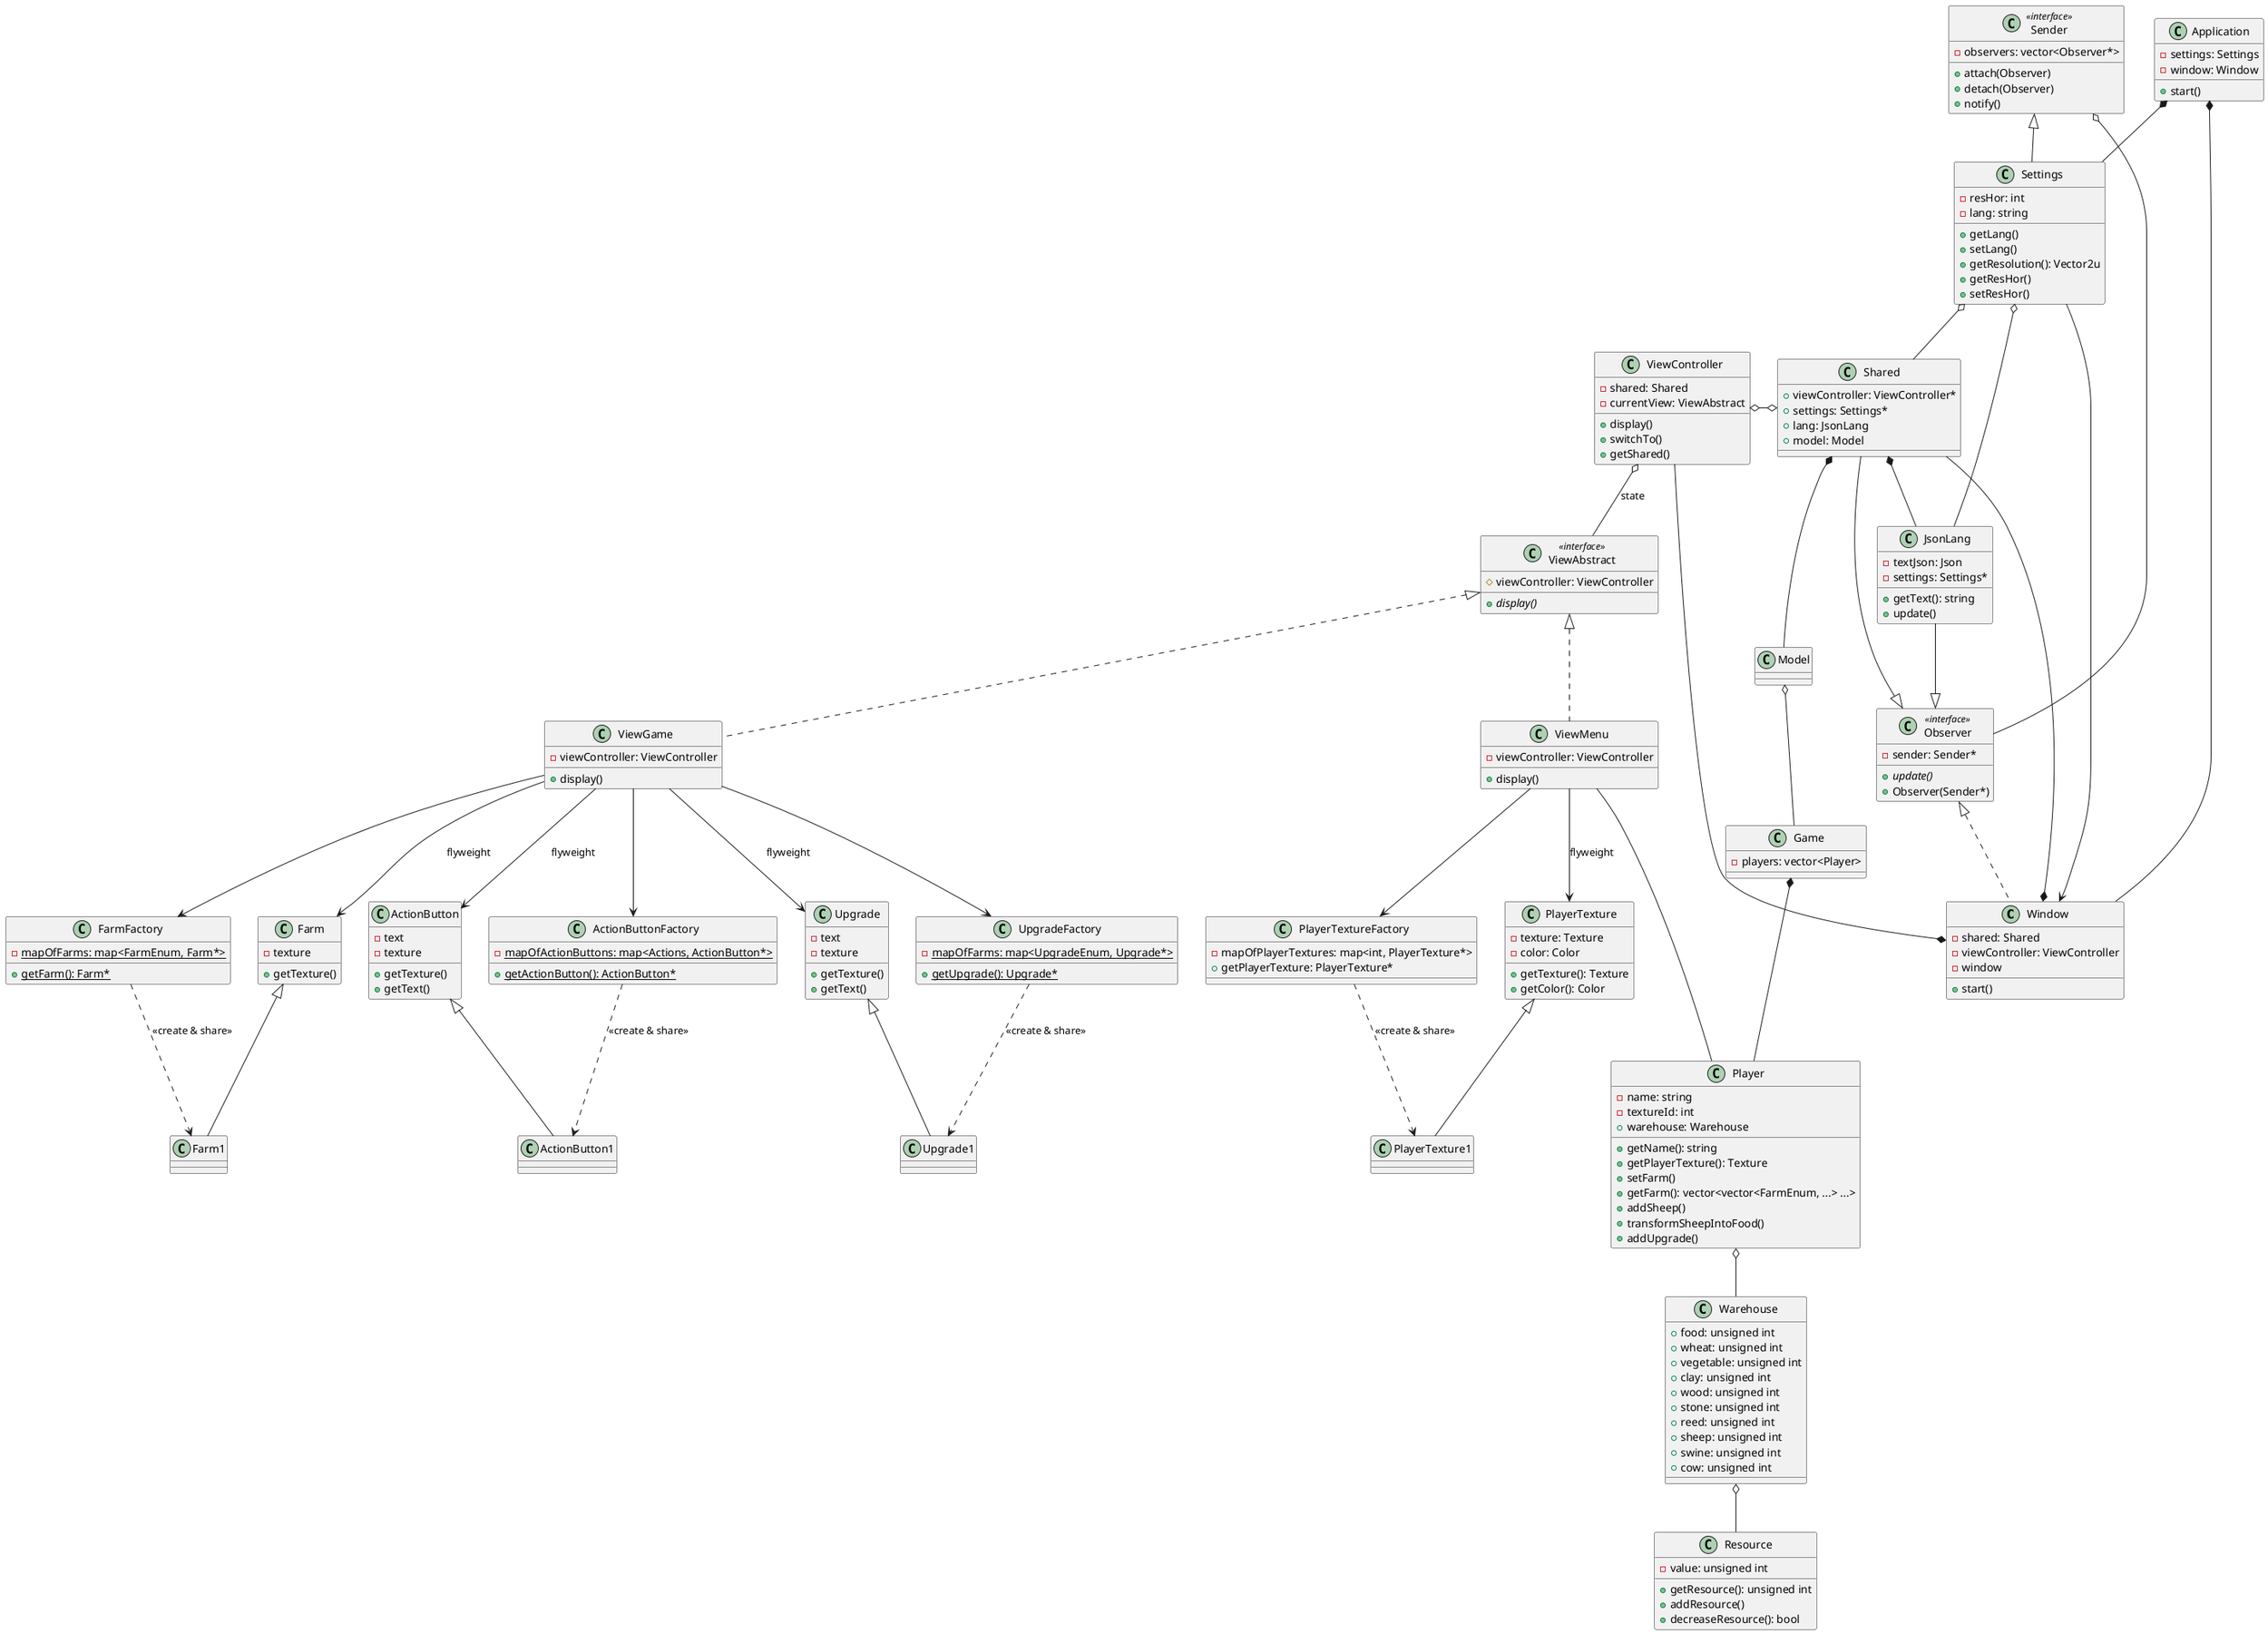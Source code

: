 @startuml

class Window{
    - shared: Shared
    - viewController: ViewController
    - window
    + start()
}

class Shared{
    + viewController: ViewController*
    + settings: Settings*
    + lang: JsonLang
    + model: Model
}

class ViewController{
    - shared: Shared
    - currentView: ViewAbstract
    + display()
    + switchTo()
    + getShared()
}

class ViewMenu{
    - viewController: ViewController
    + display()
}

class ViewAbstract <<interface >>{
    # viewController: ViewController
    + {abstract} display()
}

class Settings {
    - resHor: int
    - lang: string
    + getLang()
    + setLang()
    + getResolution(): Vector2u
    + getResHor()
    + setResHor()
}

class Observer << interface >> {
    - sender: Sender*
    + {abstract}update()
    + Observer(Sender*)
}

class Sender << interface >> {
    - observers: vector<Observer*>
    + attach(Observer)
    + detach(Observer)
    + notify()
}

class Application{
    - settings: Settings
    - window: Window
    + start()
}

class ViewGame{
    - viewController: ViewController
    + display()
}

class ActionButtonFactory {
    - {static} mapOfActionButtons: map<Actions, ActionButton*>
    + {static} getActionButton(): ActionButton*
}

class ActionButton{
    - text
    - texture
    + getTexture()
    + getText()
}

class ActionButton1{
}

class FarmFactory{
    - {static} mapOfFarms: map<FarmEnum, Farm*>
    + {static} getFarm(): Farm*
}

class Farm{
    - texture
    + getTexture()
}
class Farm1{
}

class UpgradeFactory{
    - {static} mapOfFarms: map<UpgradeEnum, Upgrade*>
    + {static} getUpgrade(): Upgrade*
}

class Upgrade{
    - text
    - texture
    + getTexture()
    + getText()
}

class Upgrade1{
}

class PlayerTextureFactory{
    - mapOfPlayerTextures: map<int, PlayerTexture*>
    + getPlayerTexture: PlayerTexture*
}

class PlayerTexture{
    - texture: Texture
    - color: Color
    + getTexture(): Texture
    + getColor(): Color
}

class PlayerTexture1{
}

class JsonLang{
    - textJson: Json
    - settings: Settings*
    + getText(): string
    + update()
}

class Model{
'    - game: Game*
}

class Player {
    - name: string
    - textureId: int
    + warehouse: Warehouse
    + getName(): string
    + getPlayerTexture(): Texture
    + setFarm()
    + getFarm(): vector<vector<FarmEnum, ...> ...>
    + addSheep()
    + transformSheepIntoFood()
    + addUpgrade()
}

class Warehouse {
    + food: unsigned int
    + wheat: unsigned int
    + vegetable: unsigned int
    + clay: unsigned int
    + wood: unsigned int
    + stone: unsigned int
    + reed: unsigned int
    + sheep: unsigned int
    + swine: unsigned int
    + cow: unsigned int
}

class Resource{
    - value: unsigned int
    + getResource(): unsigned int
    + addResource()
    + decreaseResource(): bool

}

class Game{
    - players: vector<Player>
}

Window *-- ViewController
Window *-- Shared

ViewController o-o Shared
Settings o-- JsonLang
Shared *-- JsonLang
Shared --|> Observer
JsonLang --|> Observer

ViewAbstract <|.. ViewMenu
ViewAbstract <|.. ViewGame
ViewController o-- ViewAbstract: state

PlayerTexture <|-- PlayerTexture1
ViewMenu --> PlayerTextureFactory
ViewMenu --> PlayerTexture: flyweight
PlayerTextureFactory ..> PlayerTexture1: <<create & share>>

ActionButton <|-- ActionButton1
ViewGame --> ActionButtonFactory
ViewGame --> ActionButton: flyweight
ActionButtonFactory ..> ActionButton1: <<create & share>>

Farm <|-- Farm1
ViewGame --> FarmFactory
ViewGame --> Farm: flyweight
FarmFactory ..> Farm1: <<create & share>>

Upgrade <|-- Upgrade1
ViewGame --> UpgradeFactory
ViewGame --> Upgrade: flyweight
UpgradeFactory ..> Upgrade1: <<create & share>>

Sender <|-- Settings
Sender o-- Observer
Observer <|.. Window
Settings --> Window

Application *-- Window
Application *-- Settings

Settings o-- Shared

Shared *-- Model
Model o-- Game
Game *-- Player

ViewMenu --- Player
Player o-- Warehouse
Warehouse o-- Resource


@enduml